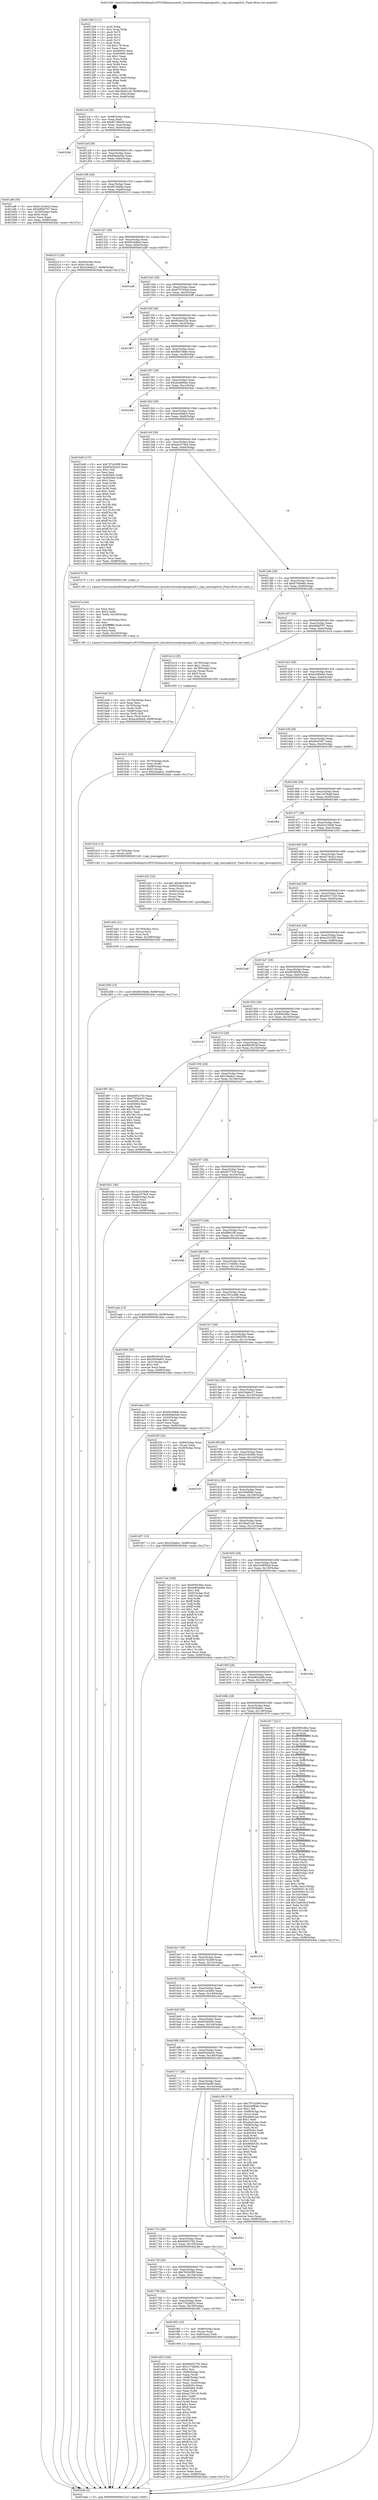 digraph "0x401260" {
  label = "0x401260 (/mnt/c/Users/mathe/Desktop/tcc/POCII/binaries/extr_linuxdriversisdncapicapiutil.c_capi_message2str_Final-ollvm.out::main(0))"
  labelloc = "t"
  node[shape=record]

  Entry [label="",width=0.3,height=0.3,shape=circle,fillcolor=black,style=filled]
  "0x4012cf" [label="{
     0x4012cf [32]\l
     | [instrs]\l
     &nbsp;&nbsp;0x4012cf \<+6\>: mov -0x98(%rbp),%eax\l
     &nbsp;&nbsp;0x4012d5 \<+2\>: mov %eax,%ecx\l
     &nbsp;&nbsp;0x4012d7 \<+6\>: sub $0x827d9a56,%ecx\l
     &nbsp;&nbsp;0x4012dd \<+6\>: mov %eax,-0xac(%rbp)\l
     &nbsp;&nbsp;0x4012e3 \<+6\>: mov %ecx,-0xb0(%rbp)\l
     &nbsp;&nbsp;0x4012e9 \<+6\>: je 00000000004022a9 \<main+0x1049\>\l
  }"]
  "0x4022a9" [label="{
     0x4022a9\l
  }", style=dashed]
  "0x4012ef" [label="{
     0x4012ef [28]\l
     | [instrs]\l
     &nbsp;&nbsp;0x4012ef \<+5\>: jmp 00000000004012f4 \<main+0x94\>\l
     &nbsp;&nbsp;0x4012f4 \<+6\>: mov -0xac(%rbp),%eax\l
     &nbsp;&nbsp;0x4012fa \<+5\>: sub $0x846da5da,%eax\l
     &nbsp;&nbsp;0x4012ff \<+6\>: mov %eax,-0xb4(%rbp)\l
     &nbsp;&nbsp;0x401305 \<+6\>: je 0000000000401af6 \<main+0x896\>\l
  }"]
  Exit [label="",width=0.3,height=0.3,shape=circle,fillcolor=black,style=filled,peripheries=2]
  "0x401af6" [label="{
     0x401af6 [30]\l
     | [instrs]\l
     &nbsp;&nbsp;0x401af6 \<+5\>: mov $0x612e3e42,%eax\l
     &nbsp;&nbsp;0x401afb \<+5\>: mov $0xb90bf707,%ecx\l
     &nbsp;&nbsp;0x401b00 \<+3\>: mov -0x30(%rbp),%edx\l
     &nbsp;&nbsp;0x401b03 \<+3\>: cmp $0x0,%edx\l
     &nbsp;&nbsp;0x401b06 \<+3\>: cmove %ecx,%eax\l
     &nbsp;&nbsp;0x401b09 \<+6\>: mov %eax,-0x98(%rbp)\l
     &nbsp;&nbsp;0x401b0f \<+5\>: jmp 00000000004024da \<main+0x127a\>\l
  }"]
  "0x40130b" [label="{
     0x40130b [28]\l
     | [instrs]\l
     &nbsp;&nbsp;0x40130b \<+5\>: jmp 0000000000401310 \<main+0xb0\>\l
     &nbsp;&nbsp;0x401310 \<+6\>: mov -0xac(%rbp),%eax\l
     &nbsp;&nbsp;0x401316 \<+5\>: sub $0x85194efa,%eax\l
     &nbsp;&nbsp;0x40131b \<+6\>: mov %eax,-0xb8(%rbp)\l
     &nbsp;&nbsp;0x401321 \<+6\>: je 0000000000402313 \<main+0x10b3\>\l
  }"]
  "0x401d58" [label="{
     0x401d58 [15]\l
     | [instrs]\l
     &nbsp;&nbsp;0x401d58 \<+10\>: movl $0x85194efa,-0x98(%rbp)\l
     &nbsp;&nbsp;0x401d62 \<+5\>: jmp 00000000004024da \<main+0x127a\>\l
  }"]
  "0x402313" [label="{
     0x402313 [28]\l
     | [instrs]\l
     &nbsp;&nbsp;0x402313 \<+7\>: mov -0x90(%rbp),%rax\l
     &nbsp;&nbsp;0x40231a \<+6\>: movl $0x0,(%rax)\l
     &nbsp;&nbsp;0x402320 \<+10\>: movl $0x226e6c27,-0x98(%rbp)\l
     &nbsp;&nbsp;0x40232a \<+5\>: jmp 00000000004024da \<main+0x127a\>\l
  }"]
  "0x401327" [label="{
     0x401327 [28]\l
     | [instrs]\l
     &nbsp;&nbsp;0x401327 \<+5\>: jmp 000000000040132c \<main+0xcc\>\l
     &nbsp;&nbsp;0x40132c \<+6\>: mov -0xac(%rbp),%eax\l
     &nbsp;&nbsp;0x401332 \<+5\>: sub $0x85c0dfab,%eax\l
     &nbsp;&nbsp;0x401337 \<+6\>: mov %eax,-0xbc(%rbp)\l
     &nbsp;&nbsp;0x40133d \<+6\>: je 0000000000401ad8 \<main+0x878\>\l
  }"]
  "0x401d43" [label="{
     0x401d43 [21]\l
     | [instrs]\l
     &nbsp;&nbsp;0x401d43 \<+4\>: mov -0x70(%rbp),%rcx\l
     &nbsp;&nbsp;0x401d47 \<+3\>: mov (%rcx),%rcx\l
     &nbsp;&nbsp;0x401d4a \<+3\>: mov %rcx,%rdi\l
     &nbsp;&nbsp;0x401d4d \<+6\>: mov %eax,-0x168(%rbp)\l
     &nbsp;&nbsp;0x401d53 \<+5\>: call 0000000000401030 \<free@plt\>\l
     | [calls]\l
     &nbsp;&nbsp;0x401030 \{1\} (unknown)\l
  }"]
  "0x401ad8" [label="{
     0x401ad8\l
  }", style=dashed]
  "0x401343" [label="{
     0x401343 [28]\l
     | [instrs]\l
     &nbsp;&nbsp;0x401343 \<+5\>: jmp 0000000000401348 \<main+0xe8\>\l
     &nbsp;&nbsp;0x401348 \<+6\>: mov -0xac(%rbp),%eax\l
     &nbsp;&nbsp;0x40134e \<+5\>: sub $0x8757b2ed,%eax\l
     &nbsp;&nbsp;0x401353 \<+6\>: mov %eax,-0xc0(%rbp)\l
     &nbsp;&nbsp;0x401359 \<+6\>: je 00000000004020ff \<main+0xe9f\>\l
  }"]
  "0x401d22" [label="{
     0x401d22 [33]\l
     | [instrs]\l
     &nbsp;&nbsp;0x401d22 \<+10\>: movabs $0x4030d6,%rdi\l
     &nbsp;&nbsp;0x401d2c \<+4\>: mov -0x60(%rbp),%rcx\l
     &nbsp;&nbsp;0x401d30 \<+3\>: mov %rax,(%rcx)\l
     &nbsp;&nbsp;0x401d33 \<+4\>: mov -0x60(%rbp),%rax\l
     &nbsp;&nbsp;0x401d37 \<+3\>: mov (%rax),%rax\l
     &nbsp;&nbsp;0x401d3a \<+2\>: mov (%rax),%esi\l
     &nbsp;&nbsp;0x401d3c \<+2\>: mov $0x0,%al\l
     &nbsp;&nbsp;0x401d3e \<+5\>: call 0000000000401040 \<printf@plt\>\l
     | [calls]\l
     &nbsp;&nbsp;0x401040 \{1\} (unknown)\l
  }"]
  "0x4020ff" [label="{
     0x4020ff\l
  }", style=dashed]
  "0x40135f" [label="{
     0x40135f [28]\l
     | [instrs]\l
     &nbsp;&nbsp;0x40135f \<+5\>: jmp 0000000000401364 \<main+0x104\>\l
     &nbsp;&nbsp;0x401364 \<+6\>: mov -0xac(%rbp),%eax\l
     &nbsp;&nbsp;0x40136a \<+5\>: sub $0x954ba22b,%eax\l
     &nbsp;&nbsp;0x40136f \<+6\>: mov %eax,-0xc4(%rbp)\l
     &nbsp;&nbsp;0x401375 \<+6\>: je 0000000000401d67 \<main+0xb07\>\l
  }"]
  "0x401ba6" [label="{
     0x401ba6 [42]\l
     | [instrs]\l
     &nbsp;&nbsp;0x401ba6 \<+6\>: mov -0x164(%rbp),%ecx\l
     &nbsp;&nbsp;0x401bac \<+3\>: imul %eax,%ecx\l
     &nbsp;&nbsp;0x401baf \<+4\>: mov -0x70(%rbp),%rdi\l
     &nbsp;&nbsp;0x401bb3 \<+3\>: mov (%rdi),%rdi\l
     &nbsp;&nbsp;0x401bb6 \<+4\>: mov -0x68(%rbp),%r8\l
     &nbsp;&nbsp;0x401bba \<+3\>: movslq (%r8),%r8\l
     &nbsp;&nbsp;0x401bbd \<+4\>: mov %ecx,(%rdi,%r8,4)\l
     &nbsp;&nbsp;0x401bc1 \<+10\>: movl $0xaca0ddc6,-0x98(%rbp)\l
     &nbsp;&nbsp;0x401bcb \<+5\>: jmp 00000000004024da \<main+0x127a\>\l
  }"]
  "0x401d67" [label="{
     0x401d67\l
  }", style=dashed]
  "0x40137b" [label="{
     0x40137b [28]\l
     | [instrs]\l
     &nbsp;&nbsp;0x40137b \<+5\>: jmp 0000000000401380 \<main+0x120\>\l
     &nbsp;&nbsp;0x401380 \<+6\>: mov -0xac(%rbp),%eax\l
     &nbsp;&nbsp;0x401386 \<+5\>: sub $0x9bb7dbfe,%eax\l
     &nbsp;&nbsp;0x40138b \<+6\>: mov %eax,-0xc8(%rbp)\l
     &nbsp;&nbsp;0x401391 \<+6\>: je 0000000000401fa0 \<main+0xd40\>\l
  }"]
  "0x401b7a" [label="{
     0x401b7a [44]\l
     | [instrs]\l
     &nbsp;&nbsp;0x401b7a \<+2\>: xor %ecx,%ecx\l
     &nbsp;&nbsp;0x401b7c \<+5\>: mov $0x2,%edx\l
     &nbsp;&nbsp;0x401b81 \<+6\>: mov %edx,-0x160(%rbp)\l
     &nbsp;&nbsp;0x401b87 \<+1\>: cltd\l
     &nbsp;&nbsp;0x401b88 \<+6\>: mov -0x160(%rbp),%esi\l
     &nbsp;&nbsp;0x401b8e \<+2\>: idiv %esi\l
     &nbsp;&nbsp;0x401b90 \<+6\>: imul $0xfffffffe,%edx,%edx\l
     &nbsp;&nbsp;0x401b96 \<+3\>: sub $0x1,%ecx\l
     &nbsp;&nbsp;0x401b99 \<+2\>: sub %ecx,%edx\l
     &nbsp;&nbsp;0x401b9b \<+6\>: mov %edx,-0x164(%rbp)\l
     &nbsp;&nbsp;0x401ba1 \<+5\>: call 0000000000401160 \<next_i\>\l
     | [calls]\l
     &nbsp;&nbsp;0x401160 \{1\} (/mnt/c/Users/mathe/Desktop/tcc/POCII/binaries/extr_linuxdriversisdncapicapiutil.c_capi_message2str_Final-ollvm.out::next_i)\l
  }"]
  "0x401fa0" [label="{
     0x401fa0\l
  }", style=dashed]
  "0x401397" [label="{
     0x401397 [28]\l
     | [instrs]\l
     &nbsp;&nbsp;0x401397 \<+5\>: jmp 000000000040139c \<main+0x13c\>\l
     &nbsp;&nbsp;0x40139c \<+6\>: mov -0xac(%rbp),%eax\l
     &nbsp;&nbsp;0x4013a2 \<+5\>: sub $0xac4e80ab,%eax\l
     &nbsp;&nbsp;0x4013a7 \<+6\>: mov %eax,-0xcc(%rbp)\l
     &nbsp;&nbsp;0x4013ad \<+6\>: je 00000000004024cb \<main+0x126b\>\l
  }"]
  "0x401b31" [label="{
     0x401b31 [32]\l
     | [instrs]\l
     &nbsp;&nbsp;0x401b31 \<+4\>: mov -0x70(%rbp),%rdi\l
     &nbsp;&nbsp;0x401b35 \<+3\>: mov %rax,(%rdi)\l
     &nbsp;&nbsp;0x401b38 \<+4\>: mov -0x68(%rbp),%rax\l
     &nbsp;&nbsp;0x401b3c \<+6\>: movl $0x0,(%rax)\l
     &nbsp;&nbsp;0x401b42 \<+10\>: movl $0x22ba6a1,-0x98(%rbp)\l
     &nbsp;&nbsp;0x401b4c \<+5\>: jmp 00000000004024da \<main+0x127a\>\l
  }"]
  "0x4024cb" [label="{
     0x4024cb\l
  }", style=dashed]
  "0x4013b3" [label="{
     0x4013b3 [28]\l
     | [instrs]\l
     &nbsp;&nbsp;0x4013b3 \<+5\>: jmp 00000000004013b8 \<main+0x158\>\l
     &nbsp;&nbsp;0x4013b8 \<+6\>: mov -0xac(%rbp),%eax\l
     &nbsp;&nbsp;0x4013be \<+5\>: sub $0xaca0ddc6,%eax\l
     &nbsp;&nbsp;0x4013c3 \<+6\>: mov %eax,-0xd0(%rbp)\l
     &nbsp;&nbsp;0x4013c9 \<+6\>: je 0000000000401bd0 \<main+0x970\>\l
  }"]
  "0x401a05" [label="{
     0x401a05 [166]\l
     | [instrs]\l
     &nbsp;&nbsp;0x401a05 \<+5\>: mov $0x6d052792,%ecx\l
     &nbsp;&nbsp;0x401a0a \<+5\>: mov $0x117db84c,%edx\l
     &nbsp;&nbsp;0x401a0f \<+3\>: mov $0x1,%sil\l
     &nbsp;&nbsp;0x401a12 \<+4\>: mov -0x80(%rbp),%rdi\l
     &nbsp;&nbsp;0x401a16 \<+2\>: mov %eax,(%rdi)\l
     &nbsp;&nbsp;0x401a18 \<+4\>: mov -0x80(%rbp),%rdi\l
     &nbsp;&nbsp;0x401a1c \<+2\>: mov (%rdi),%eax\l
     &nbsp;&nbsp;0x401a1e \<+3\>: mov %eax,-0x30(%rbp)\l
     &nbsp;&nbsp;0x401a21 \<+7\>: mov 0x40505c,%eax\l
     &nbsp;&nbsp;0x401a28 \<+8\>: mov 0x405064,%r8d\l
     &nbsp;&nbsp;0x401a30 \<+3\>: mov %eax,%r9d\l
     &nbsp;&nbsp;0x401a33 \<+7\>: add $0xae725c19,%r9d\l
     &nbsp;&nbsp;0x401a3a \<+4\>: sub $0x1,%r9d\l
     &nbsp;&nbsp;0x401a3e \<+7\>: sub $0xae725c19,%r9d\l
     &nbsp;&nbsp;0x401a45 \<+4\>: imul %r9d,%eax\l
     &nbsp;&nbsp;0x401a49 \<+3\>: and $0x1,%eax\l
     &nbsp;&nbsp;0x401a4c \<+3\>: cmp $0x0,%eax\l
     &nbsp;&nbsp;0x401a4f \<+4\>: sete %r10b\l
     &nbsp;&nbsp;0x401a53 \<+4\>: cmp $0xa,%r8d\l
     &nbsp;&nbsp;0x401a57 \<+4\>: setl %r11b\l
     &nbsp;&nbsp;0x401a5b \<+3\>: mov %r10b,%bl\l
     &nbsp;&nbsp;0x401a5e \<+3\>: xor $0xff,%bl\l
     &nbsp;&nbsp;0x401a61 \<+3\>: mov %r11b,%r14b\l
     &nbsp;&nbsp;0x401a64 \<+4\>: xor $0xff,%r14b\l
     &nbsp;&nbsp;0x401a68 \<+4\>: xor $0x1,%sil\l
     &nbsp;&nbsp;0x401a6c \<+3\>: mov %bl,%r15b\l
     &nbsp;&nbsp;0x401a6f \<+4\>: and $0xff,%r15b\l
     &nbsp;&nbsp;0x401a73 \<+3\>: and %sil,%r10b\l
     &nbsp;&nbsp;0x401a76 \<+3\>: mov %r14b,%r12b\l
     &nbsp;&nbsp;0x401a79 \<+4\>: and $0xff,%r12b\l
     &nbsp;&nbsp;0x401a7d \<+3\>: and %sil,%r11b\l
     &nbsp;&nbsp;0x401a80 \<+3\>: or %r10b,%r15b\l
     &nbsp;&nbsp;0x401a83 \<+3\>: or %r11b,%r12b\l
     &nbsp;&nbsp;0x401a86 \<+3\>: xor %r12b,%r15b\l
     &nbsp;&nbsp;0x401a89 \<+3\>: or %r14b,%bl\l
     &nbsp;&nbsp;0x401a8c \<+3\>: xor $0xff,%bl\l
     &nbsp;&nbsp;0x401a8f \<+4\>: or $0x1,%sil\l
     &nbsp;&nbsp;0x401a93 \<+3\>: and %sil,%bl\l
     &nbsp;&nbsp;0x401a96 \<+3\>: or %bl,%r15b\l
     &nbsp;&nbsp;0x401a99 \<+4\>: test $0x1,%r15b\l
     &nbsp;&nbsp;0x401a9d \<+3\>: cmovne %edx,%ecx\l
     &nbsp;&nbsp;0x401aa0 \<+6\>: mov %ecx,-0x98(%rbp)\l
     &nbsp;&nbsp;0x401aa6 \<+5\>: jmp 00000000004024da \<main+0x127a\>\l
  }"]
  "0x401bd0" [label="{
     0x401bd0 [137]\l
     | [instrs]\l
     &nbsp;&nbsp;0x401bd0 \<+5\>: mov $0x797a2099,%eax\l
     &nbsp;&nbsp;0x401bd5 \<+5\>: mov $0x65a342e3,%ecx\l
     &nbsp;&nbsp;0x401bda \<+2\>: mov $0x1,%dl\l
     &nbsp;&nbsp;0x401bdc \<+2\>: xor %esi,%esi\l
     &nbsp;&nbsp;0x401bde \<+7\>: mov 0x40505c,%edi\l
     &nbsp;&nbsp;0x401be5 \<+8\>: mov 0x405064,%r8d\l
     &nbsp;&nbsp;0x401bed \<+3\>: sub $0x1,%esi\l
     &nbsp;&nbsp;0x401bf0 \<+3\>: mov %edi,%r9d\l
     &nbsp;&nbsp;0x401bf3 \<+3\>: add %esi,%r9d\l
     &nbsp;&nbsp;0x401bf6 \<+4\>: imul %r9d,%edi\l
     &nbsp;&nbsp;0x401bfa \<+3\>: and $0x1,%edi\l
     &nbsp;&nbsp;0x401bfd \<+3\>: cmp $0x0,%edi\l
     &nbsp;&nbsp;0x401c00 \<+4\>: sete %r10b\l
     &nbsp;&nbsp;0x401c04 \<+4\>: cmp $0xa,%r8d\l
     &nbsp;&nbsp;0x401c08 \<+4\>: setl %r11b\l
     &nbsp;&nbsp;0x401c0c \<+3\>: mov %r10b,%bl\l
     &nbsp;&nbsp;0x401c0f \<+3\>: xor $0xff,%bl\l
     &nbsp;&nbsp;0x401c12 \<+3\>: mov %r11b,%r14b\l
     &nbsp;&nbsp;0x401c15 \<+4\>: xor $0xff,%r14b\l
     &nbsp;&nbsp;0x401c19 \<+3\>: xor $0x1,%dl\l
     &nbsp;&nbsp;0x401c1c \<+3\>: mov %bl,%r15b\l
     &nbsp;&nbsp;0x401c1f \<+4\>: and $0xff,%r15b\l
     &nbsp;&nbsp;0x401c23 \<+3\>: and %dl,%r10b\l
     &nbsp;&nbsp;0x401c26 \<+3\>: mov %r14b,%r12b\l
     &nbsp;&nbsp;0x401c29 \<+4\>: and $0xff,%r12b\l
     &nbsp;&nbsp;0x401c2d \<+3\>: and %dl,%r11b\l
     &nbsp;&nbsp;0x401c30 \<+3\>: or %r10b,%r15b\l
     &nbsp;&nbsp;0x401c33 \<+3\>: or %r11b,%r12b\l
     &nbsp;&nbsp;0x401c36 \<+3\>: xor %r12b,%r15b\l
     &nbsp;&nbsp;0x401c39 \<+3\>: or %r14b,%bl\l
     &nbsp;&nbsp;0x401c3c \<+3\>: xor $0xff,%bl\l
     &nbsp;&nbsp;0x401c3f \<+3\>: or $0x1,%dl\l
     &nbsp;&nbsp;0x401c42 \<+2\>: and %dl,%bl\l
     &nbsp;&nbsp;0x401c44 \<+3\>: or %bl,%r15b\l
     &nbsp;&nbsp;0x401c47 \<+4\>: test $0x1,%r15b\l
     &nbsp;&nbsp;0x401c4b \<+3\>: cmovne %ecx,%eax\l
     &nbsp;&nbsp;0x401c4e \<+6\>: mov %eax,-0x98(%rbp)\l
     &nbsp;&nbsp;0x401c54 \<+5\>: jmp 00000000004024da \<main+0x127a\>\l
  }"]
  "0x4013cf" [label="{
     0x4013cf [28]\l
     | [instrs]\l
     &nbsp;&nbsp;0x4013cf \<+5\>: jmp 00000000004013d4 \<main+0x174\>\l
     &nbsp;&nbsp;0x4013d4 \<+6\>: mov -0xac(%rbp),%eax\l
     &nbsp;&nbsp;0x4013da \<+5\>: sub $0xae3379c9,%eax\l
     &nbsp;&nbsp;0x4013df \<+6\>: mov %eax,-0xd4(%rbp)\l
     &nbsp;&nbsp;0x4013e5 \<+6\>: je 0000000000401b75 \<main+0x915\>\l
  }"]
  "0x401787" [label="{
     0x401787\l
  }", style=dashed]
  "0x401b75" [label="{
     0x401b75 [5]\l
     | [instrs]\l
     &nbsp;&nbsp;0x401b75 \<+5\>: call 0000000000401160 \<next_i\>\l
     | [calls]\l
     &nbsp;&nbsp;0x401160 \{1\} (/mnt/c/Users/mathe/Desktop/tcc/POCII/binaries/extr_linuxdriversisdncapicapiutil.c_capi_message2str_Final-ollvm.out::next_i)\l
  }"]
  "0x4013eb" [label="{
     0x4013eb [28]\l
     | [instrs]\l
     &nbsp;&nbsp;0x4013eb \<+5\>: jmp 00000000004013f0 \<main+0x190\>\l
     &nbsp;&nbsp;0x4013f0 \<+6\>: mov -0xac(%rbp),%eax\l
     &nbsp;&nbsp;0x4013f6 \<+5\>: sub $0xb79a0e6c,%eax\l
     &nbsp;&nbsp;0x4013fb \<+6\>: mov %eax,-0xd8(%rbp)\l
     &nbsp;&nbsp;0x401401 \<+6\>: je 0000000000401e8b \<main+0xc2b\>\l
  }"]
  "0x4019f2" [label="{
     0x4019f2 [19]\l
     | [instrs]\l
     &nbsp;&nbsp;0x4019f2 \<+7\>: mov -0x88(%rbp),%rax\l
     &nbsp;&nbsp;0x4019f9 \<+3\>: mov (%rax),%rax\l
     &nbsp;&nbsp;0x4019fc \<+4\>: mov 0x8(%rax),%rdi\l
     &nbsp;&nbsp;0x401a00 \<+5\>: call 0000000000401060 \<atoi@plt\>\l
     | [calls]\l
     &nbsp;&nbsp;0x401060 \{1\} (unknown)\l
  }"]
  "0x401e8b" [label="{
     0x401e8b\l
  }", style=dashed]
  "0x401407" [label="{
     0x401407 [28]\l
     | [instrs]\l
     &nbsp;&nbsp;0x401407 \<+5\>: jmp 000000000040140c \<main+0x1ac\>\l
     &nbsp;&nbsp;0x40140c \<+6\>: mov -0xac(%rbp),%eax\l
     &nbsp;&nbsp;0x401412 \<+5\>: sub $0xb90bf707,%eax\l
     &nbsp;&nbsp;0x401417 \<+6\>: mov %eax,-0xdc(%rbp)\l
     &nbsp;&nbsp;0x40141d \<+6\>: je 0000000000401b14 \<main+0x8b4\>\l
  }"]
  "0x40176b" [label="{
     0x40176b [28]\l
     | [instrs]\l
     &nbsp;&nbsp;0x40176b \<+5\>: jmp 0000000000401770 \<main+0x510\>\l
     &nbsp;&nbsp;0x401770 \<+6\>: mov -0xac(%rbp),%eax\l
     &nbsp;&nbsp;0x401776 \<+5\>: sub $0x7762bb53,%eax\l
     &nbsp;&nbsp;0x40177b \<+6\>: mov %eax,-0x158(%rbp)\l
     &nbsp;&nbsp;0x401781 \<+6\>: je 00000000004019f2 \<main+0x792\>\l
  }"]
  "0x401b14" [label="{
     0x401b14 [29]\l
     | [instrs]\l
     &nbsp;&nbsp;0x401b14 \<+4\>: mov -0x78(%rbp),%rax\l
     &nbsp;&nbsp;0x401b18 \<+6\>: movl $0x1,(%rax)\l
     &nbsp;&nbsp;0x401b1e \<+4\>: mov -0x78(%rbp),%rax\l
     &nbsp;&nbsp;0x401b22 \<+3\>: movslq (%rax),%rax\l
     &nbsp;&nbsp;0x401b25 \<+4\>: shl $0x2,%rax\l
     &nbsp;&nbsp;0x401b29 \<+3\>: mov %rax,%rdi\l
     &nbsp;&nbsp;0x401b2c \<+5\>: call 0000000000401050 \<malloc@plt\>\l
     | [calls]\l
     &nbsp;&nbsp;0x401050 \{1\} (unknown)\l
  }"]
  "0x401423" [label="{
     0x401423 [28]\l
     | [instrs]\l
     &nbsp;&nbsp;0x401423 \<+5\>: jmp 0000000000401428 \<main+0x1c8\>\l
     &nbsp;&nbsp;0x401428 \<+6\>: mov -0xac(%rbp),%eax\l
     &nbsp;&nbsp;0x40142e \<+5\>: sub $0xbc580eb3,%eax\l
     &nbsp;&nbsp;0x401433 \<+6\>: mov %eax,-0xe0(%rbp)\l
     &nbsp;&nbsp;0x401439 \<+6\>: je 00000000004021e4 \<main+0xf84\>\l
  }"]
  "0x40210e" [label="{
     0x40210e\l
  }", style=dashed]
  "0x4021e4" [label="{
     0x4021e4\l
  }", style=dashed]
  "0x40143f" [label="{
     0x40143f [28]\l
     | [instrs]\l
     &nbsp;&nbsp;0x40143f \<+5\>: jmp 0000000000401444 \<main+0x1e4\>\l
     &nbsp;&nbsp;0x401444 \<+6\>: mov -0xac(%rbp),%eax\l
     &nbsp;&nbsp;0x40144a \<+5\>: sub $0xbfcd7fe7,%eax\l
     &nbsp;&nbsp;0x40144f \<+6\>: mov %eax,-0xe4(%rbp)\l
     &nbsp;&nbsp;0x401455 \<+6\>: je 0000000000402169 \<main+0xf09\>\l
  }"]
  "0x40174f" [label="{
     0x40174f [28]\l
     | [instrs]\l
     &nbsp;&nbsp;0x40174f \<+5\>: jmp 0000000000401754 \<main+0x4f4\>\l
     &nbsp;&nbsp;0x401754 \<+6\>: mov -0xac(%rbp),%eax\l
     &nbsp;&nbsp;0x40175a \<+5\>: sub $0x760545f8,%eax\l
     &nbsp;&nbsp;0x40175f \<+6\>: mov %eax,-0x154(%rbp)\l
     &nbsp;&nbsp;0x401765 \<+6\>: je 000000000040210e \<main+0xeae\>\l
  }"]
  "0x402169" [label="{
     0x402169\l
  }", style=dashed]
  "0x40145b" [label="{
     0x40145b [28]\l
     | [instrs]\l
     &nbsp;&nbsp;0x40145b \<+5\>: jmp 0000000000401460 \<main+0x200\>\l
     &nbsp;&nbsp;0x401460 \<+6\>: mov -0xac(%rbp),%eax\l
     &nbsp;&nbsp;0x401466 \<+5\>: sub $0xc1d78adf,%eax\l
     &nbsp;&nbsp;0x40146b \<+6\>: mov %eax,-0xe8(%rbp)\l
     &nbsp;&nbsp;0x401471 \<+6\>: je 0000000000401fbe \<main+0xd5e\>\l
  }"]
  "0x40238c" [label="{
     0x40238c\l
  }", style=dashed]
  "0x401fbe" [label="{
     0x401fbe\l
  }", style=dashed]
  "0x401477" [label="{
     0x401477 [28]\l
     | [instrs]\l
     &nbsp;&nbsp;0x401477 \<+5\>: jmp 000000000040147c \<main+0x21c\>\l
     &nbsp;&nbsp;0x40147c \<+6\>: mov -0xac(%rbp),%eax\l
     &nbsp;&nbsp;0x401482 \<+5\>: sub $0xd2410d46,%eax\l
     &nbsp;&nbsp;0x401487 \<+6\>: mov %eax,-0xec(%rbp)\l
     &nbsp;&nbsp;0x40148d \<+6\>: je 0000000000401d16 \<main+0xab6\>\l
  }"]
  "0x401733" [label="{
     0x401733 [28]\l
     | [instrs]\l
     &nbsp;&nbsp;0x401733 \<+5\>: jmp 0000000000401738 \<main+0x4d8\>\l
     &nbsp;&nbsp;0x401738 \<+6\>: mov -0xac(%rbp),%eax\l
     &nbsp;&nbsp;0x40173e \<+5\>: sub $0x6d052792,%eax\l
     &nbsp;&nbsp;0x401743 \<+6\>: mov %eax,-0x150(%rbp)\l
     &nbsp;&nbsp;0x401749 \<+6\>: je 000000000040238c \<main+0x112c\>\l
  }"]
  "0x401d16" [label="{
     0x401d16 [12]\l
     | [instrs]\l
     &nbsp;&nbsp;0x401d16 \<+4\>: mov -0x70(%rbp),%rax\l
     &nbsp;&nbsp;0x401d1a \<+3\>: mov (%rax),%rdi\l
     &nbsp;&nbsp;0x401d1d \<+5\>: call 0000000000401240 \<capi_message2str\>\l
     | [calls]\l
     &nbsp;&nbsp;0x401240 \{1\} (/mnt/c/Users/mathe/Desktop/tcc/POCII/binaries/extr_linuxdriversisdncapicapiutil.c_capi_message2str_Final-ollvm.out::capi_message2str)\l
  }"]
  "0x401493" [label="{
     0x401493 [28]\l
     | [instrs]\l
     &nbsp;&nbsp;0x401493 \<+5\>: jmp 0000000000401498 \<main+0x238\>\l
     &nbsp;&nbsp;0x401498 \<+6\>: mov -0xac(%rbp),%eax\l
     &nbsp;&nbsp;0x40149e \<+5\>: sub $0xd278cf1e,%eax\l
     &nbsp;&nbsp;0x4014a3 \<+6\>: mov %eax,-0xf0(%rbp)\l
     &nbsp;&nbsp;0x4014a9 \<+6\>: je 0000000000402253 \<main+0xff3\>\l
  }"]
  "0x402051" [label="{
     0x402051\l
  }", style=dashed]
  "0x402253" [label="{
     0x402253\l
  }", style=dashed]
  "0x4014af" [label="{
     0x4014af [28]\l
     | [instrs]\l
     &nbsp;&nbsp;0x4014af \<+5\>: jmp 00000000004014b4 \<main+0x254\>\l
     &nbsp;&nbsp;0x4014b4 \<+6\>: mov -0xac(%rbp),%eax\l
     &nbsp;&nbsp;0x4014ba \<+5\>: sub $0xe05371b5,%eax\l
     &nbsp;&nbsp;0x4014bf \<+6\>: mov %eax,-0xf4(%rbp)\l
     &nbsp;&nbsp;0x4014c5 \<+6\>: je 00000000004024a1 \<main+0x1241\>\l
  }"]
  "0x401717" [label="{
     0x401717 [28]\l
     | [instrs]\l
     &nbsp;&nbsp;0x401717 \<+5\>: jmp 000000000040171c \<main+0x4bc\>\l
     &nbsp;&nbsp;0x40171c \<+6\>: mov -0xac(%rbp),%eax\l
     &nbsp;&nbsp;0x401722 \<+5\>: sub $0x6cf3ae8f,%eax\l
     &nbsp;&nbsp;0x401727 \<+6\>: mov %eax,-0x14c(%rbp)\l
     &nbsp;&nbsp;0x40172d \<+6\>: je 0000000000402051 \<main+0xdf1\>\l
  }"]
  "0x4024a1" [label="{
     0x4024a1\l
  }", style=dashed]
  "0x4014cb" [label="{
     0x4014cb [28]\l
     | [instrs]\l
     &nbsp;&nbsp;0x4014cb \<+5\>: jmp 00000000004014d0 \<main+0x270\>\l
     &nbsp;&nbsp;0x4014d0 \<+6\>: mov -0xac(%rbp),%eax\l
     &nbsp;&nbsp;0x4014d6 \<+5\>: sub $0xec2533f5,%eax\l
     &nbsp;&nbsp;0x4014db \<+6\>: mov %eax,-0xf8(%rbp)\l
     &nbsp;&nbsp;0x4014e1 \<+6\>: je 00000000004023e9 \<main+0x1189\>\l
  }"]
  "0x401c59" [label="{
     0x401c59 [174]\l
     | [instrs]\l
     &nbsp;&nbsp;0x401c59 \<+5\>: mov $0x797a2099,%eax\l
     &nbsp;&nbsp;0x401c5e \<+5\>: mov $0x3e6f94fc,%ecx\l
     &nbsp;&nbsp;0x401c63 \<+2\>: mov $0x1,%dl\l
     &nbsp;&nbsp;0x401c65 \<+4\>: mov -0x68(%rbp),%rsi\l
     &nbsp;&nbsp;0x401c69 \<+2\>: mov (%rsi),%edi\l
     &nbsp;&nbsp;0x401c6b \<+6\>: add $0xa9a5caec,%edi\l
     &nbsp;&nbsp;0x401c71 \<+3\>: add $0x1,%edi\l
     &nbsp;&nbsp;0x401c74 \<+6\>: sub $0xa9a5caec,%edi\l
     &nbsp;&nbsp;0x401c7a \<+4\>: mov -0x68(%rbp),%rsi\l
     &nbsp;&nbsp;0x401c7e \<+2\>: mov %edi,(%rsi)\l
     &nbsp;&nbsp;0x401c80 \<+7\>: mov 0x40505c,%edi\l
     &nbsp;&nbsp;0x401c87 \<+8\>: mov 0x405064,%r8d\l
     &nbsp;&nbsp;0x401c8f \<+3\>: mov %edi,%r9d\l
     &nbsp;&nbsp;0x401c92 \<+7\>: add $0x89bb53f1,%r9d\l
     &nbsp;&nbsp;0x401c99 \<+4\>: sub $0x1,%r9d\l
     &nbsp;&nbsp;0x401c9d \<+7\>: sub $0x89bb53f1,%r9d\l
     &nbsp;&nbsp;0x401ca4 \<+4\>: imul %r9d,%edi\l
     &nbsp;&nbsp;0x401ca8 \<+3\>: and $0x1,%edi\l
     &nbsp;&nbsp;0x401cab \<+3\>: cmp $0x0,%edi\l
     &nbsp;&nbsp;0x401cae \<+4\>: sete %r10b\l
     &nbsp;&nbsp;0x401cb2 \<+4\>: cmp $0xa,%r8d\l
     &nbsp;&nbsp;0x401cb6 \<+4\>: setl %r11b\l
     &nbsp;&nbsp;0x401cba \<+3\>: mov %r10b,%bl\l
     &nbsp;&nbsp;0x401cbd \<+3\>: xor $0xff,%bl\l
     &nbsp;&nbsp;0x401cc0 \<+3\>: mov %r11b,%r14b\l
     &nbsp;&nbsp;0x401cc3 \<+4\>: xor $0xff,%r14b\l
     &nbsp;&nbsp;0x401cc7 \<+3\>: xor $0x1,%dl\l
     &nbsp;&nbsp;0x401cca \<+3\>: mov %bl,%r15b\l
     &nbsp;&nbsp;0x401ccd \<+4\>: and $0xff,%r15b\l
     &nbsp;&nbsp;0x401cd1 \<+3\>: and %dl,%r10b\l
     &nbsp;&nbsp;0x401cd4 \<+3\>: mov %r14b,%r12b\l
     &nbsp;&nbsp;0x401cd7 \<+4\>: and $0xff,%r12b\l
     &nbsp;&nbsp;0x401cdb \<+3\>: and %dl,%r11b\l
     &nbsp;&nbsp;0x401cde \<+3\>: or %r10b,%r15b\l
     &nbsp;&nbsp;0x401ce1 \<+3\>: or %r11b,%r12b\l
     &nbsp;&nbsp;0x401ce4 \<+3\>: xor %r12b,%r15b\l
     &nbsp;&nbsp;0x401ce7 \<+3\>: or %r14b,%bl\l
     &nbsp;&nbsp;0x401cea \<+3\>: xor $0xff,%bl\l
     &nbsp;&nbsp;0x401ced \<+3\>: or $0x1,%dl\l
     &nbsp;&nbsp;0x401cf0 \<+2\>: and %dl,%bl\l
     &nbsp;&nbsp;0x401cf2 \<+3\>: or %bl,%r15b\l
     &nbsp;&nbsp;0x401cf5 \<+4\>: test $0x1,%r15b\l
     &nbsp;&nbsp;0x401cf9 \<+3\>: cmovne %ecx,%eax\l
     &nbsp;&nbsp;0x401cfc \<+6\>: mov %eax,-0x98(%rbp)\l
     &nbsp;&nbsp;0x401d02 \<+5\>: jmp 00000000004024da \<main+0x127a\>\l
  }"]
  "0x4023e9" [label="{
     0x4023e9\l
  }", style=dashed]
  "0x4014e7" [label="{
     0x4014e7 [28]\l
     | [instrs]\l
     &nbsp;&nbsp;0x4014e7 \<+5\>: jmp 00000000004014ec \<main+0x28c\>\l
     &nbsp;&nbsp;0x4014ec \<+6\>: mov -0xac(%rbp),%eax\l
     &nbsp;&nbsp;0x4014f2 \<+5\>: sub $0xf05dfd36,%eax\l
     &nbsp;&nbsp;0x4014f7 \<+6\>: mov %eax,-0xfc(%rbp)\l
     &nbsp;&nbsp;0x4014fd \<+6\>: je 0000000000402304 \<main+0x10a4\>\l
  }"]
  "0x4016fb" [label="{
     0x4016fb [28]\l
     | [instrs]\l
     &nbsp;&nbsp;0x4016fb \<+5\>: jmp 0000000000401700 \<main+0x4a0\>\l
     &nbsp;&nbsp;0x401700 \<+6\>: mov -0xac(%rbp),%eax\l
     &nbsp;&nbsp;0x401706 \<+5\>: sub $0x65a342e3,%eax\l
     &nbsp;&nbsp;0x40170b \<+6\>: mov %eax,-0x148(%rbp)\l
     &nbsp;&nbsp;0x401711 \<+6\>: je 0000000000401c59 \<main+0x9f9\>\l
  }"]
  "0x402304" [label="{
     0x402304\l
  }", style=dashed]
  "0x401503" [label="{
     0x401503 [28]\l
     | [instrs]\l
     &nbsp;&nbsp;0x401503 \<+5\>: jmp 0000000000401508 \<main+0x2a8\>\l
     &nbsp;&nbsp;0x401508 \<+6\>: mov -0xac(%rbp),%eax\l
     &nbsp;&nbsp;0x40150e \<+5\>: sub $0xf595c6bc,%eax\l
     &nbsp;&nbsp;0x401513 \<+6\>: mov %eax,-0x100(%rbp)\l
     &nbsp;&nbsp;0x401519 \<+6\>: je 0000000000402347 \<main+0x10e7\>\l
  }"]
  "0x402426" [label="{
     0x402426\l
  }", style=dashed]
  "0x402347" [label="{
     0x402347\l
  }", style=dashed]
  "0x40151f" [label="{
     0x40151f [28]\l
     | [instrs]\l
     &nbsp;&nbsp;0x40151f \<+5\>: jmp 0000000000401524 \<main+0x2c4\>\l
     &nbsp;&nbsp;0x401524 \<+6\>: mov -0xac(%rbp),%eax\l
     &nbsp;&nbsp;0x40152a \<+5\>: sub $0xf66381bf,%eax\l
     &nbsp;&nbsp;0x40152f \<+6\>: mov %eax,-0x104(%rbp)\l
     &nbsp;&nbsp;0x401535 \<+6\>: je 0000000000401997 \<main+0x737\>\l
  }"]
  "0x4016df" [label="{
     0x4016df [28]\l
     | [instrs]\l
     &nbsp;&nbsp;0x4016df \<+5\>: jmp 00000000004016e4 \<main+0x484\>\l
     &nbsp;&nbsp;0x4016e4 \<+6\>: mov -0xac(%rbp),%eax\l
     &nbsp;&nbsp;0x4016ea \<+5\>: sub $0x653bf25e,%eax\l
     &nbsp;&nbsp;0x4016ef \<+6\>: mov %eax,-0x144(%rbp)\l
     &nbsp;&nbsp;0x4016f5 \<+6\>: je 0000000000402426 \<main+0x11c6\>\l
  }"]
  "0x401997" [label="{
     0x401997 [91]\l
     | [instrs]\l
     &nbsp;&nbsp;0x401997 \<+5\>: mov $0x6d052792,%eax\l
     &nbsp;&nbsp;0x40199c \<+5\>: mov $0x7762bb53,%ecx\l
     &nbsp;&nbsp;0x4019a1 \<+7\>: mov 0x40505c,%edx\l
     &nbsp;&nbsp;0x4019a8 \<+7\>: mov 0x405064,%esi\l
     &nbsp;&nbsp;0x4019af \<+2\>: mov %edx,%edi\l
     &nbsp;&nbsp;0x4019b1 \<+6\>: add $0x78c13cce,%edi\l
     &nbsp;&nbsp;0x4019b7 \<+3\>: sub $0x1,%edi\l
     &nbsp;&nbsp;0x4019ba \<+6\>: sub $0x78c13cce,%edi\l
     &nbsp;&nbsp;0x4019c0 \<+3\>: imul %edi,%edx\l
     &nbsp;&nbsp;0x4019c3 \<+3\>: and $0x1,%edx\l
     &nbsp;&nbsp;0x4019c6 \<+3\>: cmp $0x0,%edx\l
     &nbsp;&nbsp;0x4019c9 \<+4\>: sete %r8b\l
     &nbsp;&nbsp;0x4019cd \<+3\>: cmp $0xa,%esi\l
     &nbsp;&nbsp;0x4019d0 \<+4\>: setl %r9b\l
     &nbsp;&nbsp;0x4019d4 \<+3\>: mov %r8b,%r10b\l
     &nbsp;&nbsp;0x4019d7 \<+3\>: and %r9b,%r10b\l
     &nbsp;&nbsp;0x4019da \<+3\>: xor %r9b,%r8b\l
     &nbsp;&nbsp;0x4019dd \<+3\>: or %r8b,%r10b\l
     &nbsp;&nbsp;0x4019e0 \<+4\>: test $0x1,%r10b\l
     &nbsp;&nbsp;0x4019e4 \<+3\>: cmovne %ecx,%eax\l
     &nbsp;&nbsp;0x4019e7 \<+6\>: mov %eax,-0x98(%rbp)\l
     &nbsp;&nbsp;0x4019ed \<+5\>: jmp 00000000004024da \<main+0x127a\>\l
  }"]
  "0x40153b" [label="{
     0x40153b [28]\l
     | [instrs]\l
     &nbsp;&nbsp;0x40153b \<+5\>: jmp 0000000000401540 \<main+0x2e0\>\l
     &nbsp;&nbsp;0x401540 \<+6\>: mov -0xac(%rbp),%eax\l
     &nbsp;&nbsp;0x401546 \<+5\>: sub $0x22ba6a1,%eax\l
     &nbsp;&nbsp;0x40154b \<+6\>: mov %eax,-0x108(%rbp)\l
     &nbsp;&nbsp;0x401551 \<+6\>: je 0000000000401b51 \<main+0x8f1\>\l
  }"]
  "0x402244" [label="{
     0x402244\l
  }", style=dashed]
  "0x401b51" [label="{
     0x401b51 [36]\l
     | [instrs]\l
     &nbsp;&nbsp;0x401b51 \<+5\>: mov $0xd2410d46,%eax\l
     &nbsp;&nbsp;0x401b56 \<+5\>: mov $0xae3379c9,%ecx\l
     &nbsp;&nbsp;0x401b5b \<+4\>: mov -0x68(%rbp),%rdx\l
     &nbsp;&nbsp;0x401b5f \<+2\>: mov (%rdx),%esi\l
     &nbsp;&nbsp;0x401b61 \<+4\>: mov -0x78(%rbp),%rdx\l
     &nbsp;&nbsp;0x401b65 \<+2\>: cmp (%rdx),%esi\l
     &nbsp;&nbsp;0x401b67 \<+3\>: cmovl %ecx,%eax\l
     &nbsp;&nbsp;0x401b6a \<+6\>: mov %eax,-0x98(%rbp)\l
     &nbsp;&nbsp;0x401b70 \<+5\>: jmp 00000000004024da \<main+0x127a\>\l
  }"]
  "0x401557" [label="{
     0x401557 [28]\l
     | [instrs]\l
     &nbsp;&nbsp;0x401557 \<+5\>: jmp 000000000040155c \<main+0x2fc\>\l
     &nbsp;&nbsp;0x40155c \<+6\>: mov -0xac(%rbp),%eax\l
     &nbsp;&nbsp;0x401562 \<+5\>: sub $0x6d775c8,%eax\l
     &nbsp;&nbsp;0x401567 \<+6\>: mov %eax,-0x10c(%rbp)\l
     &nbsp;&nbsp;0x40156d \<+6\>: je 0000000000401dc2 \<main+0xb62\>\l
  }"]
  "0x4016c3" [label="{
     0x4016c3 [28]\l
     | [instrs]\l
     &nbsp;&nbsp;0x4016c3 \<+5\>: jmp 00000000004016c8 \<main+0x468\>\l
     &nbsp;&nbsp;0x4016c8 \<+6\>: mov -0xac(%rbp),%eax\l
     &nbsp;&nbsp;0x4016ce \<+5\>: sub $0x612e3e42,%eax\l
     &nbsp;&nbsp;0x4016d3 \<+6\>: mov %eax,-0x140(%rbp)\l
     &nbsp;&nbsp;0x4016d9 \<+6\>: je 0000000000402244 \<main+0xfe4\>\l
  }"]
  "0x401dc2" [label="{
     0x401dc2\l
  }", style=dashed]
  "0x401573" [label="{
     0x401573 [28]\l
     | [instrs]\l
     &nbsp;&nbsp;0x401573 \<+5\>: jmp 0000000000401578 \<main+0x318\>\l
     &nbsp;&nbsp;0x401578 \<+6\>: mov -0xac(%rbp),%eax\l
     &nbsp;&nbsp;0x40157e \<+5\>: sub $0x8f841f6,%eax\l
     &nbsp;&nbsp;0x401583 \<+6\>: mov %eax,-0x110(%rbp)\l
     &nbsp;&nbsp;0x401589 \<+6\>: je 000000000040244b \<main+0x11eb\>\l
  }"]
  "0x401ef5" [label="{
     0x401ef5\l
  }", style=dashed]
  "0x40244b" [label="{
     0x40244b\l
  }", style=dashed]
  "0x40158f" [label="{
     0x40158f [28]\l
     | [instrs]\l
     &nbsp;&nbsp;0x40158f \<+5\>: jmp 0000000000401594 \<main+0x334\>\l
     &nbsp;&nbsp;0x401594 \<+6\>: mov -0xac(%rbp),%eax\l
     &nbsp;&nbsp;0x40159a \<+5\>: sub $0x117db84c,%eax\l
     &nbsp;&nbsp;0x40159f \<+6\>: mov %eax,-0x114(%rbp)\l
     &nbsp;&nbsp;0x4015a5 \<+6\>: je 0000000000401aab \<main+0x84b\>\l
  }"]
  "0x4016a7" [label="{
     0x4016a7 [28]\l
     | [instrs]\l
     &nbsp;&nbsp;0x4016a7 \<+5\>: jmp 00000000004016ac \<main+0x44c\>\l
     &nbsp;&nbsp;0x4016ac \<+6\>: mov -0xac(%rbp),%eax\l
     &nbsp;&nbsp;0x4016b2 \<+5\>: sub $0x5c7b2b0f,%eax\l
     &nbsp;&nbsp;0x4016b7 \<+6\>: mov %eax,-0x13c(%rbp)\l
     &nbsp;&nbsp;0x4016bd \<+6\>: je 0000000000401ef5 \<main+0xc95\>\l
  }"]
  "0x401aab" [label="{
     0x401aab [15]\l
     | [instrs]\l
     &nbsp;&nbsp;0x401aab \<+10\>: movl $0x1fdf203b,-0x98(%rbp)\l
     &nbsp;&nbsp;0x401ab5 \<+5\>: jmp 00000000004024da \<main+0x127a\>\l
  }"]
  "0x4015ab" [label="{
     0x4015ab [28]\l
     | [instrs]\l
     &nbsp;&nbsp;0x4015ab \<+5\>: jmp 00000000004015b0 \<main+0x350\>\l
     &nbsp;&nbsp;0x4015b0 \<+6\>: mov -0xac(%rbp),%eax\l
     &nbsp;&nbsp;0x4015b6 \<+5\>: sub $0x1931e4d6,%eax\l
     &nbsp;&nbsp;0x4015bb \<+6\>: mov %eax,-0x118(%rbp)\l
     &nbsp;&nbsp;0x4015c1 \<+6\>: je 0000000000401958 \<main+0x6f8\>\l
  }"]
  "0x401976" [label="{
     0x401976\l
  }", style=dashed]
  "0x401958" [label="{
     0x401958 [30]\l
     | [instrs]\l
     &nbsp;&nbsp;0x401958 \<+5\>: mov $0xf66381bf,%eax\l
     &nbsp;&nbsp;0x40195d \<+5\>: mov $0x5939a601,%ecx\l
     &nbsp;&nbsp;0x401962 \<+3\>: mov -0x31(%rbp),%dl\l
     &nbsp;&nbsp;0x401965 \<+3\>: test $0x1,%dl\l
     &nbsp;&nbsp;0x401968 \<+3\>: cmovne %ecx,%eax\l
     &nbsp;&nbsp;0x40196b \<+6\>: mov %eax,-0x98(%rbp)\l
     &nbsp;&nbsp;0x401971 \<+5\>: jmp 00000000004024da \<main+0x127a\>\l
  }"]
  "0x4015c7" [label="{
     0x4015c7 [28]\l
     | [instrs]\l
     &nbsp;&nbsp;0x4015c7 \<+5\>: jmp 00000000004015cc \<main+0x36c\>\l
     &nbsp;&nbsp;0x4015cc \<+6\>: mov -0xac(%rbp),%eax\l
     &nbsp;&nbsp;0x4015d2 \<+5\>: sub $0x1fdf203b,%eax\l
     &nbsp;&nbsp;0x4015d7 \<+6\>: mov %eax,-0x11c(%rbp)\l
     &nbsp;&nbsp;0x4015dd \<+6\>: je 0000000000401aba \<main+0x85a\>\l
  }"]
  "0x40168b" [label="{
     0x40168b [28]\l
     | [instrs]\l
     &nbsp;&nbsp;0x40168b \<+5\>: jmp 0000000000401690 \<main+0x430\>\l
     &nbsp;&nbsp;0x401690 \<+6\>: mov -0xac(%rbp),%eax\l
     &nbsp;&nbsp;0x401696 \<+5\>: sub $0x5939a601,%eax\l
     &nbsp;&nbsp;0x40169b \<+6\>: mov %eax,-0x138(%rbp)\l
     &nbsp;&nbsp;0x4016a1 \<+6\>: je 0000000000401976 \<main+0x716\>\l
  }"]
  "0x401aba" [label="{
     0x401aba [30]\l
     | [instrs]\l
     &nbsp;&nbsp;0x401aba \<+5\>: mov $0x85c0dfab,%eax\l
     &nbsp;&nbsp;0x401abf \<+5\>: mov $0x846da5da,%ecx\l
     &nbsp;&nbsp;0x401ac4 \<+3\>: mov -0x30(%rbp),%edx\l
     &nbsp;&nbsp;0x401ac7 \<+3\>: cmp $0x1,%edx\l
     &nbsp;&nbsp;0x401aca \<+3\>: cmovl %ecx,%eax\l
     &nbsp;&nbsp;0x401acd \<+6\>: mov %eax,-0x98(%rbp)\l
     &nbsp;&nbsp;0x401ad3 \<+5\>: jmp 00000000004024da \<main+0x127a\>\l
  }"]
  "0x4015e3" [label="{
     0x4015e3 [28]\l
     | [instrs]\l
     &nbsp;&nbsp;0x4015e3 \<+5\>: jmp 00000000004015e8 \<main+0x388\>\l
     &nbsp;&nbsp;0x4015e8 \<+6\>: mov -0xac(%rbp),%eax\l
     &nbsp;&nbsp;0x4015ee \<+5\>: sub $0x226e6c27,%eax\l
     &nbsp;&nbsp;0x4015f3 \<+6\>: mov %eax,-0x120(%rbp)\l
     &nbsp;&nbsp;0x4015f9 \<+6\>: je 000000000040232f \<main+0x10cf\>\l
  }"]
  "0x401817" [label="{
     0x401817 [321]\l
     | [instrs]\l
     &nbsp;&nbsp;0x401817 \<+5\>: mov $0xf595c6bc,%eax\l
     &nbsp;&nbsp;0x40181c \<+5\>: mov $0x1931e4d6,%ecx\l
     &nbsp;&nbsp;0x401821 \<+3\>: mov %rsp,%rdx\l
     &nbsp;&nbsp;0x401824 \<+4\>: add $0xfffffffffffffff0,%rdx\l
     &nbsp;&nbsp;0x401828 \<+3\>: mov %rdx,%rsp\l
     &nbsp;&nbsp;0x40182b \<+7\>: mov %rdx,-0x90(%rbp)\l
     &nbsp;&nbsp;0x401832 \<+3\>: mov %rsp,%rdx\l
     &nbsp;&nbsp;0x401835 \<+4\>: add $0xfffffffffffffff0,%rdx\l
     &nbsp;&nbsp;0x401839 \<+3\>: mov %rdx,%rsp\l
     &nbsp;&nbsp;0x40183c \<+3\>: mov %rsp,%rsi\l
     &nbsp;&nbsp;0x40183f \<+4\>: add $0xfffffffffffffff0,%rsi\l
     &nbsp;&nbsp;0x401843 \<+3\>: mov %rsi,%rsp\l
     &nbsp;&nbsp;0x401846 \<+7\>: mov %rsi,-0x88(%rbp)\l
     &nbsp;&nbsp;0x40184d \<+3\>: mov %rsp,%rsi\l
     &nbsp;&nbsp;0x401850 \<+4\>: add $0xfffffffffffffff0,%rsi\l
     &nbsp;&nbsp;0x401854 \<+3\>: mov %rsi,%rsp\l
     &nbsp;&nbsp;0x401857 \<+4\>: mov %rsi,-0x80(%rbp)\l
     &nbsp;&nbsp;0x40185b \<+3\>: mov %rsp,%rsi\l
     &nbsp;&nbsp;0x40185e \<+4\>: add $0xfffffffffffffff0,%rsi\l
     &nbsp;&nbsp;0x401862 \<+3\>: mov %rsi,%rsp\l
     &nbsp;&nbsp;0x401865 \<+4\>: mov %rsi,-0x78(%rbp)\l
     &nbsp;&nbsp;0x401869 \<+3\>: mov %rsp,%rsi\l
     &nbsp;&nbsp;0x40186c \<+4\>: add $0xfffffffffffffff0,%rsi\l
     &nbsp;&nbsp;0x401870 \<+3\>: mov %rsi,%rsp\l
     &nbsp;&nbsp;0x401873 \<+4\>: mov %rsi,-0x70(%rbp)\l
     &nbsp;&nbsp;0x401877 \<+3\>: mov %rsp,%rsi\l
     &nbsp;&nbsp;0x40187a \<+4\>: add $0xfffffffffffffff0,%rsi\l
     &nbsp;&nbsp;0x40187e \<+3\>: mov %rsi,%rsp\l
     &nbsp;&nbsp;0x401881 \<+4\>: mov %rsi,-0x68(%rbp)\l
     &nbsp;&nbsp;0x401885 \<+3\>: mov %rsp,%rsi\l
     &nbsp;&nbsp;0x401888 \<+4\>: add $0xfffffffffffffff0,%rsi\l
     &nbsp;&nbsp;0x40188c \<+3\>: mov %rsi,%rsp\l
     &nbsp;&nbsp;0x40188f \<+4\>: mov %rsi,-0x60(%rbp)\l
     &nbsp;&nbsp;0x401893 \<+3\>: mov %rsp,%rsi\l
     &nbsp;&nbsp;0x401896 \<+4\>: add $0xfffffffffffffff0,%rsi\l
     &nbsp;&nbsp;0x40189a \<+3\>: mov %rsi,%rsp\l
     &nbsp;&nbsp;0x40189d \<+4\>: mov %rsi,-0x58(%rbp)\l
     &nbsp;&nbsp;0x4018a1 \<+3\>: mov %rsp,%rsi\l
     &nbsp;&nbsp;0x4018a4 \<+4\>: add $0xfffffffffffffff0,%rsi\l
     &nbsp;&nbsp;0x4018a8 \<+3\>: mov %rsi,%rsp\l
     &nbsp;&nbsp;0x4018ab \<+4\>: mov %rsi,-0x50(%rbp)\l
     &nbsp;&nbsp;0x4018af \<+3\>: mov %rsp,%rsi\l
     &nbsp;&nbsp;0x4018b2 \<+4\>: add $0xfffffffffffffff0,%rsi\l
     &nbsp;&nbsp;0x4018b6 \<+3\>: mov %rsi,%rsp\l
     &nbsp;&nbsp;0x4018b9 \<+4\>: mov %rsi,-0x48(%rbp)\l
     &nbsp;&nbsp;0x4018bd \<+3\>: mov %rsp,%rsi\l
     &nbsp;&nbsp;0x4018c0 \<+4\>: add $0xfffffffffffffff0,%rsi\l
     &nbsp;&nbsp;0x4018c4 \<+3\>: mov %rsi,%rsp\l
     &nbsp;&nbsp;0x4018c7 \<+4\>: mov %rsi,-0x40(%rbp)\l
     &nbsp;&nbsp;0x4018cb \<+7\>: mov -0x90(%rbp),%rsi\l
     &nbsp;&nbsp;0x4018d2 \<+6\>: movl $0x0,(%rsi)\l
     &nbsp;&nbsp;0x4018d8 \<+6\>: mov -0x9c(%rbp),%edi\l
     &nbsp;&nbsp;0x4018de \<+2\>: mov %edi,(%rdx)\l
     &nbsp;&nbsp;0x4018e0 \<+7\>: mov -0x88(%rbp),%rsi\l
     &nbsp;&nbsp;0x4018e7 \<+7\>: mov -0xa8(%rbp),%r8\l
     &nbsp;&nbsp;0x4018ee \<+3\>: mov %r8,(%rsi)\l
     &nbsp;&nbsp;0x4018f1 \<+3\>: cmpl $0x2,(%rdx)\l
     &nbsp;&nbsp;0x4018f4 \<+4\>: setne %r9b\l
     &nbsp;&nbsp;0x4018f8 \<+4\>: and $0x1,%r9b\l
     &nbsp;&nbsp;0x4018fc \<+4\>: mov %r9b,-0x31(%rbp)\l
     &nbsp;&nbsp;0x401900 \<+8\>: mov 0x40505c,%r10d\l
     &nbsp;&nbsp;0x401908 \<+8\>: mov 0x405064,%r11d\l
     &nbsp;&nbsp;0x401910 \<+3\>: mov %r10d,%ebx\l
     &nbsp;&nbsp;0x401913 \<+6\>: sub $0x1ba63d1f,%ebx\l
     &nbsp;&nbsp;0x401919 \<+3\>: sub $0x1,%ebx\l
     &nbsp;&nbsp;0x40191c \<+6\>: add $0x1ba63d1f,%ebx\l
     &nbsp;&nbsp;0x401922 \<+4\>: imul %ebx,%r10d\l
     &nbsp;&nbsp;0x401926 \<+4\>: and $0x1,%r10d\l
     &nbsp;&nbsp;0x40192a \<+4\>: cmp $0x0,%r10d\l
     &nbsp;&nbsp;0x40192e \<+4\>: sete %r9b\l
     &nbsp;&nbsp;0x401932 \<+4\>: cmp $0xa,%r11d\l
     &nbsp;&nbsp;0x401936 \<+4\>: setl %r14b\l
     &nbsp;&nbsp;0x40193a \<+3\>: mov %r9b,%r15b\l
     &nbsp;&nbsp;0x40193d \<+3\>: and %r14b,%r15b\l
     &nbsp;&nbsp;0x401940 \<+3\>: xor %r14b,%r9b\l
     &nbsp;&nbsp;0x401943 \<+3\>: or %r9b,%r15b\l
     &nbsp;&nbsp;0x401946 \<+4\>: test $0x1,%r15b\l
     &nbsp;&nbsp;0x40194a \<+3\>: cmovne %ecx,%eax\l
     &nbsp;&nbsp;0x40194d \<+6\>: mov %eax,-0x98(%rbp)\l
     &nbsp;&nbsp;0x401953 \<+5\>: jmp 00000000004024da \<main+0x127a\>\l
  }"]
  "0x40232f" [label="{
     0x40232f [24]\l
     | [instrs]\l
     &nbsp;&nbsp;0x40232f \<+7\>: mov -0x90(%rbp),%rax\l
     &nbsp;&nbsp;0x402336 \<+2\>: mov (%rax),%eax\l
     &nbsp;&nbsp;0x402338 \<+4\>: lea -0x28(%rbp),%rsp\l
     &nbsp;&nbsp;0x40233c \<+1\>: pop %rbx\l
     &nbsp;&nbsp;0x40233d \<+2\>: pop %r12\l
     &nbsp;&nbsp;0x40233f \<+2\>: pop %r13\l
     &nbsp;&nbsp;0x402341 \<+2\>: pop %r14\l
     &nbsp;&nbsp;0x402343 \<+2\>: pop %r15\l
     &nbsp;&nbsp;0x402345 \<+1\>: pop %rbp\l
     &nbsp;&nbsp;0x402346 \<+1\>: ret\l
  }"]
  "0x4015ff" [label="{
     0x4015ff [28]\l
     | [instrs]\l
     &nbsp;&nbsp;0x4015ff \<+5\>: jmp 0000000000401604 \<main+0x3a4\>\l
     &nbsp;&nbsp;0x401604 \<+6\>: mov -0xac(%rbp),%eax\l
     &nbsp;&nbsp;0x40160a \<+5\>: sub $0x2f164490,%eax\l
     &nbsp;&nbsp;0x40160f \<+6\>: mov %eax,-0x124(%rbp)\l
     &nbsp;&nbsp;0x401615 \<+6\>: je 00000000004021f3 \<main+0xf93\>\l
  }"]
  "0x40166f" [label="{
     0x40166f [28]\l
     | [instrs]\l
     &nbsp;&nbsp;0x40166f \<+5\>: jmp 0000000000401674 \<main+0x414\>\l
     &nbsp;&nbsp;0x401674 \<+6\>: mov -0xac(%rbp),%eax\l
     &nbsp;&nbsp;0x40167a \<+5\>: sub $0x4d65d48b,%eax\l
     &nbsp;&nbsp;0x40167f \<+6\>: mov %eax,-0x134(%rbp)\l
     &nbsp;&nbsp;0x401685 \<+6\>: je 0000000000401817 \<main+0x5b7\>\l
  }"]
  "0x4021f3" [label="{
     0x4021f3\l
  }", style=dashed]
  "0x40161b" [label="{
     0x40161b [28]\l
     | [instrs]\l
     &nbsp;&nbsp;0x40161b \<+5\>: jmp 0000000000401620 \<main+0x3c0\>\l
     &nbsp;&nbsp;0x401620 \<+6\>: mov -0xac(%rbp),%eax\l
     &nbsp;&nbsp;0x401626 \<+5\>: sub $0x3e6f94fc,%eax\l
     &nbsp;&nbsp;0x40162b \<+6\>: mov %eax,-0x128(%rbp)\l
     &nbsp;&nbsp;0x401631 \<+6\>: je 0000000000401d07 \<main+0xaa7\>\l
  }"]
  "0x401e9a" [label="{
     0x401e9a\l
  }", style=dashed]
  "0x401d07" [label="{
     0x401d07 [15]\l
     | [instrs]\l
     &nbsp;&nbsp;0x401d07 \<+10\>: movl $0x22ba6a1,-0x98(%rbp)\l
     &nbsp;&nbsp;0x401d11 \<+5\>: jmp 00000000004024da \<main+0x127a\>\l
  }"]
  "0x401637" [label="{
     0x401637 [28]\l
     | [instrs]\l
     &nbsp;&nbsp;0x401637 \<+5\>: jmp 000000000040163c \<main+0x3dc\>\l
     &nbsp;&nbsp;0x40163c \<+6\>: mov -0xac(%rbp),%eax\l
     &nbsp;&nbsp;0x401642 \<+5\>: sub $0x3fae51a5,%eax\l
     &nbsp;&nbsp;0x401647 \<+6\>: mov %eax,-0x12c(%rbp)\l
     &nbsp;&nbsp;0x40164d \<+6\>: je 00000000004017ad \<main+0x54d\>\l
  }"]
  "0x401260" [label="{
     0x401260 [111]\l
     | [instrs]\l
     &nbsp;&nbsp;0x401260 \<+1\>: push %rbp\l
     &nbsp;&nbsp;0x401261 \<+3\>: mov %rsp,%rbp\l
     &nbsp;&nbsp;0x401264 \<+2\>: push %r15\l
     &nbsp;&nbsp;0x401266 \<+2\>: push %r14\l
     &nbsp;&nbsp;0x401268 \<+2\>: push %r13\l
     &nbsp;&nbsp;0x40126a \<+2\>: push %r12\l
     &nbsp;&nbsp;0x40126c \<+1\>: push %rbx\l
     &nbsp;&nbsp;0x40126d \<+7\>: sub $0x178,%rsp\l
     &nbsp;&nbsp;0x401274 \<+2\>: xor %eax,%eax\l
     &nbsp;&nbsp;0x401276 \<+7\>: mov 0x40505c,%ecx\l
     &nbsp;&nbsp;0x40127d \<+7\>: mov 0x405064,%edx\l
     &nbsp;&nbsp;0x401284 \<+3\>: sub $0x1,%eax\l
     &nbsp;&nbsp;0x401287 \<+3\>: mov %ecx,%r8d\l
     &nbsp;&nbsp;0x40128a \<+3\>: add %eax,%r8d\l
     &nbsp;&nbsp;0x40128d \<+4\>: imul %r8d,%ecx\l
     &nbsp;&nbsp;0x401291 \<+3\>: and $0x1,%ecx\l
     &nbsp;&nbsp;0x401294 \<+3\>: cmp $0x0,%ecx\l
     &nbsp;&nbsp;0x401297 \<+4\>: sete %r9b\l
     &nbsp;&nbsp;0x40129b \<+4\>: and $0x1,%r9b\l
     &nbsp;&nbsp;0x40129f \<+7\>: mov %r9b,-0x92(%rbp)\l
     &nbsp;&nbsp;0x4012a6 \<+3\>: cmp $0xa,%edx\l
     &nbsp;&nbsp;0x4012a9 \<+4\>: setl %r9b\l
     &nbsp;&nbsp;0x4012ad \<+4\>: and $0x1,%r9b\l
     &nbsp;&nbsp;0x4012b1 \<+7\>: mov %r9b,-0x91(%rbp)\l
     &nbsp;&nbsp;0x4012b8 \<+10\>: movl $0x3fae51a5,-0x98(%rbp)\l
     &nbsp;&nbsp;0x4012c2 \<+6\>: mov %edi,-0x9c(%rbp)\l
     &nbsp;&nbsp;0x4012c8 \<+7\>: mov %rsi,-0xa8(%rbp)\l
  }"]
  "0x4017ad" [label="{
     0x4017ad [106]\l
     | [instrs]\l
     &nbsp;&nbsp;0x4017ad \<+5\>: mov $0xf595c6bc,%eax\l
     &nbsp;&nbsp;0x4017b2 \<+5\>: mov $0x4d65d48b,%ecx\l
     &nbsp;&nbsp;0x4017b7 \<+2\>: mov $0x1,%dl\l
     &nbsp;&nbsp;0x4017b9 \<+7\>: mov -0x92(%rbp),%sil\l
     &nbsp;&nbsp;0x4017c0 \<+7\>: mov -0x91(%rbp),%dil\l
     &nbsp;&nbsp;0x4017c7 \<+3\>: mov %sil,%r8b\l
     &nbsp;&nbsp;0x4017ca \<+4\>: xor $0xff,%r8b\l
     &nbsp;&nbsp;0x4017ce \<+3\>: mov %dil,%r9b\l
     &nbsp;&nbsp;0x4017d1 \<+4\>: xor $0xff,%r9b\l
     &nbsp;&nbsp;0x4017d5 \<+3\>: xor $0x1,%dl\l
     &nbsp;&nbsp;0x4017d8 \<+3\>: mov %r8b,%r10b\l
     &nbsp;&nbsp;0x4017db \<+4\>: and $0xff,%r10b\l
     &nbsp;&nbsp;0x4017df \<+3\>: and %dl,%sil\l
     &nbsp;&nbsp;0x4017e2 \<+3\>: mov %r9b,%r11b\l
     &nbsp;&nbsp;0x4017e5 \<+4\>: and $0xff,%r11b\l
     &nbsp;&nbsp;0x4017e9 \<+3\>: and %dl,%dil\l
     &nbsp;&nbsp;0x4017ec \<+3\>: or %sil,%r10b\l
     &nbsp;&nbsp;0x4017ef \<+3\>: or %dil,%r11b\l
     &nbsp;&nbsp;0x4017f2 \<+3\>: xor %r11b,%r10b\l
     &nbsp;&nbsp;0x4017f5 \<+3\>: or %r9b,%r8b\l
     &nbsp;&nbsp;0x4017f8 \<+4\>: xor $0xff,%r8b\l
     &nbsp;&nbsp;0x4017fc \<+3\>: or $0x1,%dl\l
     &nbsp;&nbsp;0x4017ff \<+3\>: and %dl,%r8b\l
     &nbsp;&nbsp;0x401802 \<+3\>: or %r8b,%r10b\l
     &nbsp;&nbsp;0x401805 \<+4\>: test $0x1,%r10b\l
     &nbsp;&nbsp;0x401809 \<+3\>: cmovne %ecx,%eax\l
     &nbsp;&nbsp;0x40180c \<+6\>: mov %eax,-0x98(%rbp)\l
     &nbsp;&nbsp;0x401812 \<+5\>: jmp 00000000004024da \<main+0x127a\>\l
  }"]
  "0x401653" [label="{
     0x401653 [28]\l
     | [instrs]\l
     &nbsp;&nbsp;0x401653 \<+5\>: jmp 0000000000401658 \<main+0x3f8\>\l
     &nbsp;&nbsp;0x401658 \<+6\>: mov -0xac(%rbp),%eax\l
     &nbsp;&nbsp;0x40165e \<+5\>: sub $0x419895ed,%eax\l
     &nbsp;&nbsp;0x401663 \<+6\>: mov %eax,-0x130(%rbp)\l
     &nbsp;&nbsp;0x401669 \<+6\>: je 0000000000401e9a \<main+0xc3a\>\l
  }"]
  "0x4024da" [label="{
     0x4024da [5]\l
     | [instrs]\l
     &nbsp;&nbsp;0x4024da \<+5\>: jmp 00000000004012cf \<main+0x6f\>\l
  }"]
  Entry -> "0x401260" [label=" 1"]
  "0x4012cf" -> "0x4022a9" [label=" 0"]
  "0x4012cf" -> "0x4012ef" [label=" 18"]
  "0x40232f" -> Exit [label=" 1"]
  "0x4012ef" -> "0x401af6" [label=" 1"]
  "0x4012ef" -> "0x40130b" [label=" 17"]
  "0x402313" -> "0x4024da" [label=" 1"]
  "0x40130b" -> "0x402313" [label=" 1"]
  "0x40130b" -> "0x401327" [label=" 16"]
  "0x401d58" -> "0x4024da" [label=" 1"]
  "0x401327" -> "0x401ad8" [label=" 0"]
  "0x401327" -> "0x401343" [label=" 16"]
  "0x401d43" -> "0x401d58" [label=" 1"]
  "0x401343" -> "0x4020ff" [label=" 0"]
  "0x401343" -> "0x40135f" [label=" 16"]
  "0x401d22" -> "0x401d43" [label=" 1"]
  "0x40135f" -> "0x401d67" [label=" 0"]
  "0x40135f" -> "0x40137b" [label=" 16"]
  "0x401d16" -> "0x401d22" [label=" 1"]
  "0x40137b" -> "0x401fa0" [label=" 0"]
  "0x40137b" -> "0x401397" [label=" 16"]
  "0x401d07" -> "0x4024da" [label=" 1"]
  "0x401397" -> "0x4024cb" [label=" 0"]
  "0x401397" -> "0x4013b3" [label=" 16"]
  "0x401c59" -> "0x4024da" [label=" 1"]
  "0x4013b3" -> "0x401bd0" [label=" 1"]
  "0x4013b3" -> "0x4013cf" [label=" 15"]
  "0x401bd0" -> "0x4024da" [label=" 1"]
  "0x4013cf" -> "0x401b75" [label=" 1"]
  "0x4013cf" -> "0x4013eb" [label=" 14"]
  "0x401ba6" -> "0x4024da" [label=" 1"]
  "0x4013eb" -> "0x401e8b" [label=" 0"]
  "0x4013eb" -> "0x401407" [label=" 14"]
  "0x401b7a" -> "0x401ba6" [label=" 1"]
  "0x401407" -> "0x401b14" [label=" 1"]
  "0x401407" -> "0x401423" [label=" 13"]
  "0x401b51" -> "0x4024da" [label=" 2"]
  "0x401423" -> "0x4021e4" [label=" 0"]
  "0x401423" -> "0x40143f" [label=" 13"]
  "0x401b31" -> "0x4024da" [label=" 1"]
  "0x40143f" -> "0x402169" [label=" 0"]
  "0x40143f" -> "0x40145b" [label=" 13"]
  "0x401af6" -> "0x4024da" [label=" 1"]
  "0x40145b" -> "0x401fbe" [label=" 0"]
  "0x40145b" -> "0x401477" [label=" 13"]
  "0x401aba" -> "0x4024da" [label=" 1"]
  "0x401477" -> "0x401d16" [label=" 1"]
  "0x401477" -> "0x401493" [label=" 12"]
  "0x401a05" -> "0x4024da" [label=" 1"]
  "0x401493" -> "0x402253" [label=" 0"]
  "0x401493" -> "0x4014af" [label=" 12"]
  "0x4019f2" -> "0x401a05" [label=" 1"]
  "0x4014af" -> "0x4024a1" [label=" 0"]
  "0x4014af" -> "0x4014cb" [label=" 12"]
  "0x40176b" -> "0x4019f2" [label=" 1"]
  "0x4014cb" -> "0x4023e9" [label=" 0"]
  "0x4014cb" -> "0x4014e7" [label=" 12"]
  "0x401b75" -> "0x401b7a" [label=" 1"]
  "0x4014e7" -> "0x402304" [label=" 0"]
  "0x4014e7" -> "0x401503" [label=" 12"]
  "0x40174f" -> "0x40210e" [label=" 0"]
  "0x401503" -> "0x402347" [label=" 0"]
  "0x401503" -> "0x40151f" [label=" 12"]
  "0x401b14" -> "0x401b31" [label=" 1"]
  "0x40151f" -> "0x401997" [label=" 1"]
  "0x40151f" -> "0x40153b" [label=" 11"]
  "0x401733" -> "0x40238c" [label=" 0"]
  "0x40153b" -> "0x401b51" [label=" 2"]
  "0x40153b" -> "0x401557" [label=" 9"]
  "0x401aab" -> "0x4024da" [label=" 1"]
  "0x401557" -> "0x401dc2" [label=" 0"]
  "0x401557" -> "0x401573" [label=" 9"]
  "0x401717" -> "0x402051" [label=" 0"]
  "0x401573" -> "0x40244b" [label=" 0"]
  "0x401573" -> "0x40158f" [label=" 9"]
  "0x40176b" -> "0x401787" [label=" 0"]
  "0x40158f" -> "0x401aab" [label=" 1"]
  "0x40158f" -> "0x4015ab" [label=" 8"]
  "0x4016fb" -> "0x401c59" [label=" 1"]
  "0x4015ab" -> "0x401958" [label=" 1"]
  "0x4015ab" -> "0x4015c7" [label=" 7"]
  "0x40174f" -> "0x40176b" [label=" 1"]
  "0x4015c7" -> "0x401aba" [label=" 1"]
  "0x4015c7" -> "0x4015e3" [label=" 6"]
  "0x401733" -> "0x40174f" [label=" 1"]
  "0x4015e3" -> "0x40232f" [label=" 1"]
  "0x4015e3" -> "0x4015ff" [label=" 5"]
  "0x4016c3" -> "0x4016df" [label=" 2"]
  "0x4015ff" -> "0x4021f3" [label=" 0"]
  "0x4015ff" -> "0x40161b" [label=" 5"]
  "0x401717" -> "0x401733" [label=" 1"]
  "0x40161b" -> "0x401d07" [label=" 1"]
  "0x40161b" -> "0x401637" [label=" 4"]
  "0x4016a7" -> "0x4016c3" [label=" 2"]
  "0x401637" -> "0x4017ad" [label=" 1"]
  "0x401637" -> "0x401653" [label=" 3"]
  "0x4017ad" -> "0x4024da" [label=" 1"]
  "0x401260" -> "0x4012cf" [label=" 1"]
  "0x4024da" -> "0x4012cf" [label=" 17"]
  "0x4016a7" -> "0x401ef5" [label=" 0"]
  "0x401653" -> "0x401e9a" [label=" 0"]
  "0x401653" -> "0x40166f" [label=" 3"]
  "0x4016c3" -> "0x402244" [label=" 0"]
  "0x40166f" -> "0x401817" [label=" 1"]
  "0x40166f" -> "0x40168b" [label=" 2"]
  "0x4016df" -> "0x402426" [label=" 0"]
  "0x401817" -> "0x4024da" [label=" 1"]
  "0x401958" -> "0x4024da" [label=" 1"]
  "0x401997" -> "0x4024da" [label=" 1"]
  "0x4016df" -> "0x4016fb" [label=" 2"]
  "0x40168b" -> "0x401976" [label=" 0"]
  "0x40168b" -> "0x4016a7" [label=" 2"]
  "0x4016fb" -> "0x401717" [label=" 1"]
}
